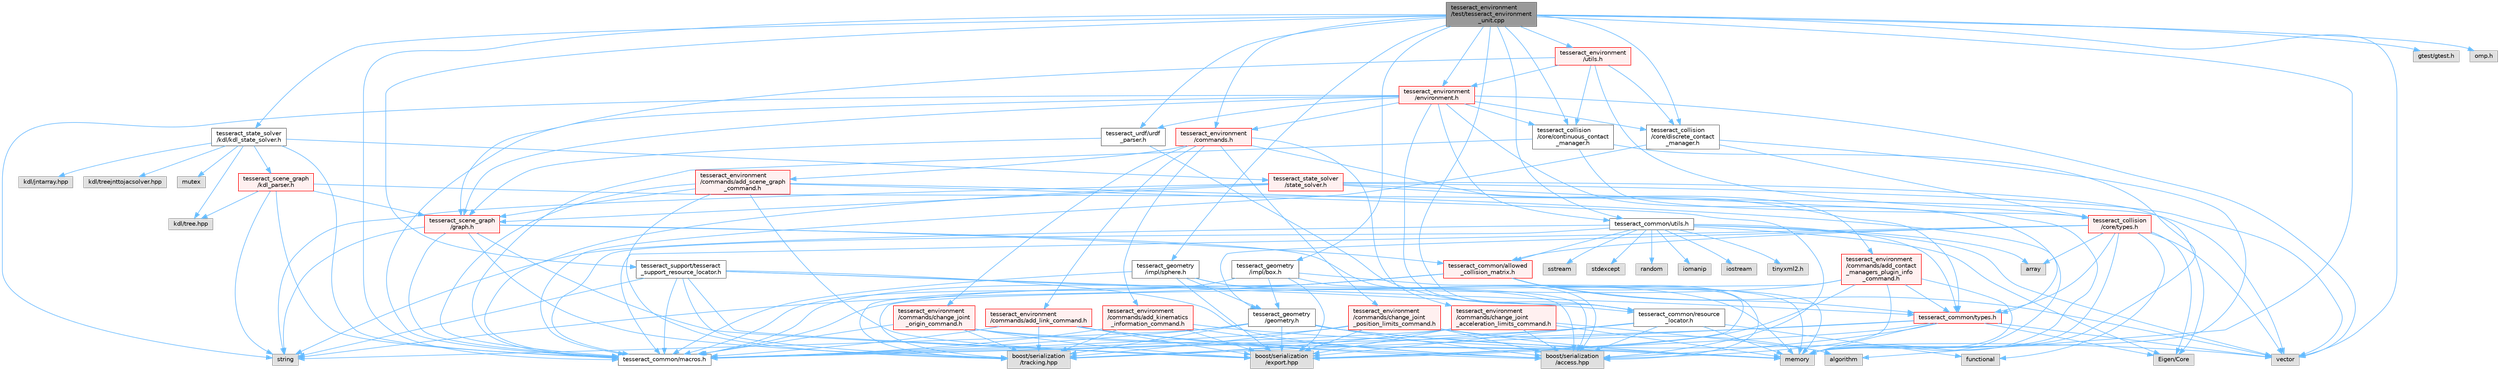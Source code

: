 digraph "tesseract_environment/test/tesseract_environment_unit.cpp"
{
 // LATEX_PDF_SIZE
  bgcolor="transparent";
  edge [fontname=Helvetica,fontsize=10,labelfontname=Helvetica,labelfontsize=10];
  node [fontname=Helvetica,fontsize=10,shape=box,height=0.2,width=0.4];
  Node1 [label="tesseract_environment\l/test/tesseract_environment\l_unit.cpp",height=0.2,width=0.4,color="gray40", fillcolor="grey60", style="filled", fontcolor="black",tooltip=" "];
  Node1 -> Node2 [color="steelblue1",style="solid"];
  Node2 [label="tesseract_common/macros.h",height=0.2,width=0.4,color="grey40", fillcolor="white", style="filled",URL="$de/d3c/macros_8h.html",tooltip="Common Tesseract Macros."];
  Node1 -> Node3 [color="steelblue1",style="solid"];
  Node3 [label="gtest/gtest.h",height=0.2,width=0.4,color="grey60", fillcolor="#E0E0E0", style="filled",tooltip=" "];
  Node1 -> Node4 [color="steelblue1",style="solid"];
  Node4 [label="algorithm",height=0.2,width=0.4,color="grey60", fillcolor="#E0E0E0", style="filled",tooltip=" "];
  Node1 -> Node5 [color="steelblue1",style="solid"];
  Node5 [label="vector",height=0.2,width=0.4,color="grey60", fillcolor="#E0E0E0", style="filled",tooltip=" "];
  Node1 -> Node6 [color="steelblue1",style="solid"];
  Node6 [label="omp.h",height=0.2,width=0.4,color="grey60", fillcolor="#E0E0E0", style="filled",tooltip=" "];
  Node1 -> Node7 [color="steelblue1",style="solid"];
  Node7 [label="tesseract_urdf/urdf\l_parser.h",height=0.2,width=0.4,color="grey40", fillcolor="white", style="filled",URL="$d8/dec/urdf__parser_8h.html",tooltip="A urdf parser for tesseract."];
  Node7 -> Node8 [color="steelblue1",style="solid"];
  Node8 [label="tesseract_scene_graph\l/graph.h",height=0.2,width=0.4,color="red", fillcolor="#FFF0F0", style="filled",URL="$d6/df3/graph_8h.html",tooltip="A basic scene graph using boost."];
  Node8 -> Node2 [color="steelblue1",style="solid"];
  Node8 -> Node14 [color="steelblue1",style="solid"];
  Node14 [label="boost/serialization\l/access.hpp",height=0.2,width=0.4,color="grey60", fillcolor="#E0E0E0", style="filled",tooltip=" "];
  Node8 -> Node15 [color="steelblue1",style="solid"];
  Node15 [label="string",height=0.2,width=0.4,color="grey60", fillcolor="#E0E0E0", style="filled",tooltip=" "];
  Node8 -> Node26 [color="steelblue1",style="solid"];
  Node26 [label="tesseract_common/allowed\l_collision_matrix.h",height=0.2,width=0.4,color="red", fillcolor="#FFF0F0", style="filled",URL="$d2/d01/allowed__collision__matrix_8h.html",tooltip=" "];
  Node26 -> Node2 [color="steelblue1",style="solid"];
  Node26 -> Node14 [color="steelblue1",style="solid"];
  Node26 -> Node15 [color="steelblue1",style="solid"];
  Node26 -> Node5 [color="steelblue1",style="solid"];
  Node26 -> Node20 [color="steelblue1",style="solid"];
  Node20 [label="memory",height=0.2,width=0.4,color="grey60", fillcolor="#E0E0E0", style="filled",tooltip=" "];
  Node26 -> Node27 [color="steelblue1",style="solid"];
  Node27 [label="tesseract_common/types.h",height=0.2,width=0.4,color="red", fillcolor="#FFF0F0", style="filled",URL="$dd/ddb/tesseract__common_2include_2tesseract__common_2types_8h.html",tooltip="Common Tesseract Types."];
  Node27 -> Node2 [color="steelblue1",style="solid"];
  Node27 -> Node14 [color="steelblue1",style="solid"];
  Node27 -> Node28 [color="steelblue1",style="solid"];
  Node28 [label="Eigen/Core",height=0.2,width=0.4,color="grey60", fillcolor="#E0E0E0", style="filled",tooltip=" "];
  Node27 -> Node5 [color="steelblue1",style="solid"];
  Node27 -> Node20 [color="steelblue1",style="solid"];
  Node27 -> Node23 [color="steelblue1",style="solid"];
  Node23 [label="boost/serialization\l/export.hpp",height=0.2,width=0.4,color="grey60", fillcolor="#E0E0E0", style="filled",tooltip=" "];
  Node27 -> Node24 [color="steelblue1",style="solid"];
  Node24 [label="boost/serialization\l/tracking.hpp",height=0.2,width=0.4,color="grey60", fillcolor="#E0E0E0", style="filled",tooltip=" "];
  Node26 -> Node23 [color="steelblue1",style="solid"];
  Node26 -> Node24 [color="steelblue1",style="solid"];
  Node8 -> Node23 [color="steelblue1",style="solid"];
  Node8 -> Node24 [color="steelblue1",style="solid"];
  Node7 -> Node34 [color="steelblue1",style="solid"];
  Node34 [label="tesseract_common/resource\l_locator.h",height=0.2,width=0.4,color="grey40", fillcolor="white", style="filled",URL="$d3/d95/resource__locator_8h.html",tooltip="Locate and retrieve resource data."];
  Node34 -> Node2 [color="steelblue1",style="solid"];
  Node34 -> Node14 [color="steelblue1",style="solid"];
  Node34 -> Node35 [color="steelblue1",style="solid"];
  Node35 [label="functional",height=0.2,width=0.4,color="grey60", fillcolor="#E0E0E0", style="filled",tooltip=" "];
  Node34 -> Node20 [color="steelblue1",style="solid"];
  Node34 -> Node23 [color="steelblue1",style="solid"];
  Node34 -> Node24 [color="steelblue1",style="solid"];
  Node1 -> Node36 [color="steelblue1",style="solid"];
  Node36 [label="tesseract_geometry\l/impl/box.h",height=0.2,width=0.4,color="grey40", fillcolor="white", style="filled",URL="$df/d9e/tesseract__geometry_2include_2tesseract__geometry_2impl_2box_8h.html",tooltip="Tesseract Box Geometry."];
  Node36 -> Node2 [color="steelblue1",style="solid"];
  Node36 -> Node14 [color="steelblue1",style="solid"];
  Node36 -> Node23 [color="steelblue1",style="solid"];
  Node36 -> Node20 [color="steelblue1",style="solid"];
  Node36 -> Node25 [color="steelblue1",style="solid"];
  Node25 [label="tesseract_geometry\l/geometry.h",height=0.2,width=0.4,color="grey40", fillcolor="white", style="filled",URL="$d0/da6/tesseract__geometry_2include_2tesseract__geometry_2geometry_8h.html",tooltip="Tesseract Geometries."];
  Node25 -> Node2 [color="steelblue1",style="solid"];
  Node25 -> Node14 [color="steelblue1",style="solid"];
  Node25 -> Node23 [color="steelblue1",style="solid"];
  Node25 -> Node20 [color="steelblue1",style="solid"];
  Node25 -> Node15 [color="steelblue1",style="solid"];
  Node25 -> Node5 [color="steelblue1",style="solid"];
  Node25 -> Node24 [color="steelblue1",style="solid"];
  Node1 -> Node37 [color="steelblue1",style="solid"];
  Node37 [label="tesseract_geometry\l/impl/sphere.h",height=0.2,width=0.4,color="grey40", fillcolor="white", style="filled",URL="$d8/db6/tesseract__geometry_2include_2tesseract__geometry_2impl_2sphere_8h.html",tooltip="Tesseract Sphere Geometry."];
  Node37 -> Node2 [color="steelblue1",style="solid"];
  Node37 -> Node14 [color="steelblue1",style="solid"];
  Node37 -> Node23 [color="steelblue1",style="solid"];
  Node37 -> Node20 [color="steelblue1",style="solid"];
  Node37 -> Node25 [color="steelblue1",style="solid"];
  Node1 -> Node34 [color="steelblue1",style="solid"];
  Node1 -> Node38 [color="steelblue1",style="solid"];
  Node38 [label="tesseract_common/utils.h",height=0.2,width=0.4,color="grey40", fillcolor="white", style="filled",URL="$dc/d79/tesseract__common_2include_2tesseract__common_2utils_8h.html",tooltip="Common Tesseract Utility Functions."];
  Node38 -> Node2 [color="steelblue1",style="solid"];
  Node38 -> Node39 [color="steelblue1",style="solid"];
  Node39 [label="array",height=0.2,width=0.4,color="grey60", fillcolor="#E0E0E0", style="filled",tooltip=" "];
  Node38 -> Node5 [color="steelblue1",style="solid"];
  Node38 -> Node15 [color="steelblue1",style="solid"];
  Node38 -> Node40 [color="steelblue1",style="solid"];
  Node40 [label="sstream",height=0.2,width=0.4,color="grey60", fillcolor="#E0E0E0", style="filled",tooltip=" "];
  Node38 -> Node41 [color="steelblue1",style="solid"];
  Node41 [label="stdexcept",height=0.2,width=0.4,color="grey60", fillcolor="#E0E0E0", style="filled",tooltip=" "];
  Node38 -> Node42 [color="steelblue1",style="solid"];
  Node42 [label="random",height=0.2,width=0.4,color="grey60", fillcolor="#E0E0E0", style="filled",tooltip=" "];
  Node38 -> Node43 [color="steelblue1",style="solid"];
  Node43 [label="iomanip",height=0.2,width=0.4,color="grey60", fillcolor="#E0E0E0", style="filled",tooltip=" "];
  Node38 -> Node28 [color="steelblue1",style="solid"];
  Node38 -> Node44 [color="steelblue1",style="solid"];
  Node44 [label="iostream",height=0.2,width=0.4,color="grey60", fillcolor="#E0E0E0", style="filled",tooltip=" "];
  Node38 -> Node45 [color="steelblue1",style="solid"];
  Node45 [label="tinyxml2.h",height=0.2,width=0.4,color="grey60", fillcolor="#E0E0E0", style="filled",tooltip=" "];
  Node38 -> Node26 [color="steelblue1",style="solid"];
  Node38 -> Node27 [color="steelblue1",style="solid"];
  Node1 -> Node46 [color="steelblue1",style="solid"];
  Node46 [label="tesseract_state_solver\l/kdl/kdl_state_solver.h",height=0.2,width=0.4,color="grey40", fillcolor="white", style="filled",URL="$dd/d7b/kdl__state__solver_8h.html",tooltip="Tesseract Scene Graph State Solver KDL Implementation."];
  Node46 -> Node2 [color="steelblue1",style="solid"];
  Node46 -> Node47 [color="steelblue1",style="solid"];
  Node47 [label="kdl/tree.hpp",height=0.2,width=0.4,color="grey60", fillcolor="#E0E0E0", style="filled",tooltip=" "];
  Node46 -> Node48 [color="steelblue1",style="solid"];
  Node48 [label="kdl/jntarray.hpp",height=0.2,width=0.4,color="grey60", fillcolor="#E0E0E0", style="filled",tooltip=" "];
  Node46 -> Node49 [color="steelblue1",style="solid"];
  Node49 [label="kdl/treejnttojacsolver.hpp",height=0.2,width=0.4,color="grey60", fillcolor="#E0E0E0", style="filled",tooltip=" "];
  Node46 -> Node50 [color="steelblue1",style="solid"];
  Node50 [label="mutex",height=0.2,width=0.4,color="grey60", fillcolor="#E0E0E0", style="filled",tooltip=" "];
  Node46 -> Node51 [color="steelblue1",style="solid"];
  Node51 [label="tesseract_state_solver\l/state_solver.h",height=0.2,width=0.4,color="red", fillcolor="#FFF0F0", style="filled",URL="$d9/dcf/state__solver_8h.html",tooltip="Tesseract Scene Graph State Solver Interface."];
  Node51 -> Node2 [color="steelblue1",style="solid"];
  Node51 -> Node5 [color="steelblue1",style="solid"];
  Node51 -> Node15 [color="steelblue1",style="solid"];
  Node51 -> Node20 [color="steelblue1",style="solid"];
  Node51 -> Node28 [color="steelblue1",style="solid"];
  Node51 -> Node8 [color="steelblue1",style="solid"];
  Node51 -> Node27 [color="steelblue1",style="solid"];
  Node46 -> Node53 [color="steelblue1",style="solid"];
  Node53 [label="tesseract_scene_graph\l/kdl_parser.h",height=0.2,width=0.4,color="red", fillcolor="#FFF0F0", style="filled",URL="$d0/d45/kdl__parser_8h.html",tooltip=" "];
  Node53 -> Node2 [color="steelblue1",style="solid"];
  Node53 -> Node15 [color="steelblue1",style="solid"];
  Node53 -> Node5 [color="steelblue1",style="solid"];
  Node53 -> Node47 [color="steelblue1",style="solid"];
  Node53 -> Node8 [color="steelblue1",style="solid"];
  Node1 -> Node56 [color="steelblue1",style="solid"];
  Node56 [label="tesseract_collision\l/core/discrete_contact\l_manager.h",height=0.2,width=0.4,color="grey40", fillcolor="white", style="filled",URL="$db/d35/discrete__contact__manager_8h.html",tooltip="This is the discrete contact manager base class."];
  Node56 -> Node2 [color="steelblue1",style="solid"];
  Node56 -> Node20 [color="steelblue1",style="solid"];
  Node56 -> Node57 [color="steelblue1",style="solid"];
  Node57 [label="tesseract_collision\l/core/types.h",height=0.2,width=0.4,color="red", fillcolor="#FFF0F0", style="filled",URL="$d3/db3/tesseract__collision_2core_2include_2tesseract__collision_2core_2types_8h.html",tooltip="Tesseracts Collision Common Types."];
  Node57 -> Node2 [color="steelblue1",style="solid"];
  Node57 -> Node28 [color="steelblue1",style="solid"];
  Node57 -> Node5 [color="steelblue1",style="solid"];
  Node57 -> Node20 [color="steelblue1",style="solid"];
  Node57 -> Node39 [color="steelblue1",style="solid"];
  Node57 -> Node35 [color="steelblue1",style="solid"];
  Node57 -> Node25 [color="steelblue1",style="solid"];
  Node57 -> Node27 [color="steelblue1",style="solid"];
  Node57 -> Node26 [color="steelblue1",style="solid"];
  Node1 -> Node59 [color="steelblue1",style="solid"];
  Node59 [label="tesseract_collision\l/core/continuous_contact\l_manager.h",height=0.2,width=0.4,color="grey40", fillcolor="white", style="filled",URL="$d6/d0f/continuous__contact__manager_8h.html",tooltip="This is the continuous contact manager base class."];
  Node59 -> Node2 [color="steelblue1",style="solid"];
  Node59 -> Node20 [color="steelblue1",style="solid"];
  Node59 -> Node57 [color="steelblue1",style="solid"];
  Node1 -> Node60 [color="steelblue1",style="solid"];
  Node60 [label="tesseract_environment\l/commands.h",height=0.2,width=0.4,color="red", fillcolor="#FFF0F0", style="filled",URL="$d5/d90/commands_8h.html",tooltip="This contains classes for recording operations applied to the environment for tracking changes...."];
  Node60 -> Node61 [color="steelblue1",style="solid"];
  Node61 [label="tesseract_environment\l/commands/add_contact\l_managers_plugin_info\l_command.h",height=0.2,width=0.4,color="red", fillcolor="#FFF0F0", style="filled",URL="$db/d41/add__contact__managers__plugin__info__command_8h.html",tooltip="Used to add contact managers plugin info to the environment."];
  Node61 -> Node2 [color="steelblue1",style="solid"];
  Node61 -> Node14 [color="steelblue1",style="solid"];
  Node61 -> Node20 [color="steelblue1",style="solid"];
  Node61 -> Node27 [color="steelblue1",style="solid"];
  Node61 -> Node23 [color="steelblue1",style="solid"];
  Node61 -> Node24 [color="steelblue1",style="solid"];
  Node60 -> Node63 [color="steelblue1",style="solid"];
  Node63 [label="tesseract_environment\l/commands/add_link_command.h",height=0.2,width=0.4,color="red", fillcolor="#FFF0F0", style="filled",URL="$da/db7/add__link__command_8h.html",tooltip="Used to add link and joint to environment."];
  Node63 -> Node2 [color="steelblue1",style="solid"];
  Node63 -> Node14 [color="steelblue1",style="solid"];
  Node63 -> Node20 [color="steelblue1",style="solid"];
  Node63 -> Node23 [color="steelblue1",style="solid"];
  Node63 -> Node24 [color="steelblue1",style="solid"];
  Node60 -> Node64 [color="steelblue1",style="solid"];
  Node64 [label="tesseract_environment\l/commands/add_kinematics\l_information_command.h",height=0.2,width=0.4,color="red", fillcolor="#FFF0F0", style="filled",URL="$d6/d07/add__kinematics__information__command_8h.html",tooltip="Used to kinematics information to the environment."];
  Node64 -> Node2 [color="steelblue1",style="solid"];
  Node64 -> Node14 [color="steelblue1",style="solid"];
  Node64 -> Node20 [color="steelblue1",style="solid"];
  Node64 -> Node23 [color="steelblue1",style="solid"];
  Node64 -> Node24 [color="steelblue1",style="solid"];
  Node60 -> Node66 [color="steelblue1",style="solid"];
  Node66 [label="tesseract_environment\l/commands/add_scene_graph\l_command.h",height=0.2,width=0.4,color="red", fillcolor="#FFF0F0", style="filled",URL="$df/ddd/add__scene__graph__command_8h.html",tooltip="Used to add scene graph to the environment."];
  Node66 -> Node2 [color="steelblue1",style="solid"];
  Node66 -> Node14 [color="steelblue1",style="solid"];
  Node66 -> Node20 [color="steelblue1",style="solid"];
  Node66 -> Node8 [color="steelblue1",style="solid"];
  Node66 -> Node23 [color="steelblue1",style="solid"];
  Node66 -> Node24 [color="steelblue1",style="solid"];
  Node60 -> Node67 [color="steelblue1",style="solid"];
  Node67 [label="tesseract_environment\l/commands/change_joint\l_acceleration_limits_command.h",height=0.2,width=0.4,color="red", fillcolor="#FFF0F0", style="filled",URL="$da/d98/change__joint__acceleration__limits__command_8h.html",tooltip="Used to change a joints acceleration limits in environment."];
  Node67 -> Node2 [color="steelblue1",style="solid"];
  Node67 -> Node14 [color="steelblue1",style="solid"];
  Node67 -> Node20 [color="steelblue1",style="solid"];
  Node67 -> Node4 [color="steelblue1",style="solid"];
  Node67 -> Node23 [color="steelblue1",style="solid"];
  Node67 -> Node24 [color="steelblue1",style="solid"];
  Node60 -> Node69 [color="steelblue1",style="solid"];
  Node69 [label="tesseract_environment\l/commands/change_joint\l_origin_command.h",height=0.2,width=0.4,color="red", fillcolor="#FFF0F0", style="filled",URL="$df/dd7/change__joint__origin__command_8h.html",tooltip="Used to change a joints origin in environment."];
  Node69 -> Node2 [color="steelblue1",style="solid"];
  Node69 -> Node14 [color="steelblue1",style="solid"];
  Node69 -> Node20 [color="steelblue1",style="solid"];
  Node69 -> Node23 [color="steelblue1",style="solid"];
  Node69 -> Node24 [color="steelblue1",style="solid"];
  Node60 -> Node70 [color="steelblue1",style="solid"];
  Node70 [label="tesseract_environment\l/commands/change_joint\l_position_limits_command.h",height=0.2,width=0.4,color="red", fillcolor="#FFF0F0", style="filled",URL="$de/dbe/change__joint__position__limits__command_8h.html",tooltip="Used to change a joints position limits in environment."];
  Node70 -> Node2 [color="steelblue1",style="solid"];
  Node70 -> Node14 [color="steelblue1",style="solid"];
  Node70 -> Node20 [color="steelblue1",style="solid"];
  Node70 -> Node4 [color="steelblue1",style="solid"];
  Node70 -> Node23 [color="steelblue1",style="solid"];
  Node70 -> Node24 [color="steelblue1",style="solid"];
  Node1 -> Node85 [color="steelblue1",style="solid"];
  Node85 [label="tesseract_environment\l/environment.h",height=0.2,width=0.4,color="red", fillcolor="#FFF0F0", style="filled",URL="$de/d26/environment_8h.html",tooltip=" "];
  Node85 -> Node2 [color="steelblue1",style="solid"];
  Node85 -> Node5 [color="steelblue1",style="solid"];
  Node85 -> Node15 [color="steelblue1",style="solid"];
  Node85 -> Node60 [color="steelblue1",style="solid"];
  Node85 -> Node56 [color="steelblue1",style="solid"];
  Node85 -> Node59 [color="steelblue1",style="solid"];
  Node85 -> Node8 [color="steelblue1",style="solid"];
  Node85 -> Node7 [color="steelblue1",style="solid"];
  Node85 -> Node34 [color="steelblue1",style="solid"];
  Node85 -> Node27 [color="steelblue1",style="solid"];
  Node85 -> Node38 [color="steelblue1",style="solid"];
  Node1 -> Node113 [color="steelblue1",style="solid"];
  Node113 [label="tesseract_environment\l/utils.h",height=0.2,width=0.4,color="red", fillcolor="#FFF0F0", style="filled",URL="$d9/d71/tesseract__environment_2include_2tesseract__environment_2utils_8h.html",tooltip="Tesseract Environment Utility Functions."];
  Node113 -> Node8 [color="steelblue1",style="solid"];
  Node113 -> Node59 [color="steelblue1",style="solid"];
  Node113 -> Node56 [color="steelblue1",style="solid"];
  Node113 -> Node57 [color="steelblue1",style="solid"];
  Node113 -> Node85 [color="steelblue1",style="solid"];
  Node1 -> Node114 [color="steelblue1",style="solid"];
  Node114 [label="tesseract_support/tesseract\l_support_resource_locator.h",height=0.2,width=0.4,color="grey40", fillcolor="white", style="filled",URL="$d3/d1b/tesseract__support__resource__locator_8h.html",tooltip="Locate and retrieve resource data in tesseract_support."];
  Node114 -> Node2 [color="steelblue1",style="solid"];
  Node114 -> Node14 [color="steelblue1",style="solid"];
  Node114 -> Node15 [color="steelblue1",style="solid"];
  Node114 -> Node34 [color="steelblue1",style="solid"];
  Node114 -> Node27 [color="steelblue1",style="solid"];
  Node114 -> Node23 [color="steelblue1",style="solid"];
  Node114 -> Node24 [color="steelblue1",style="solid"];
}

